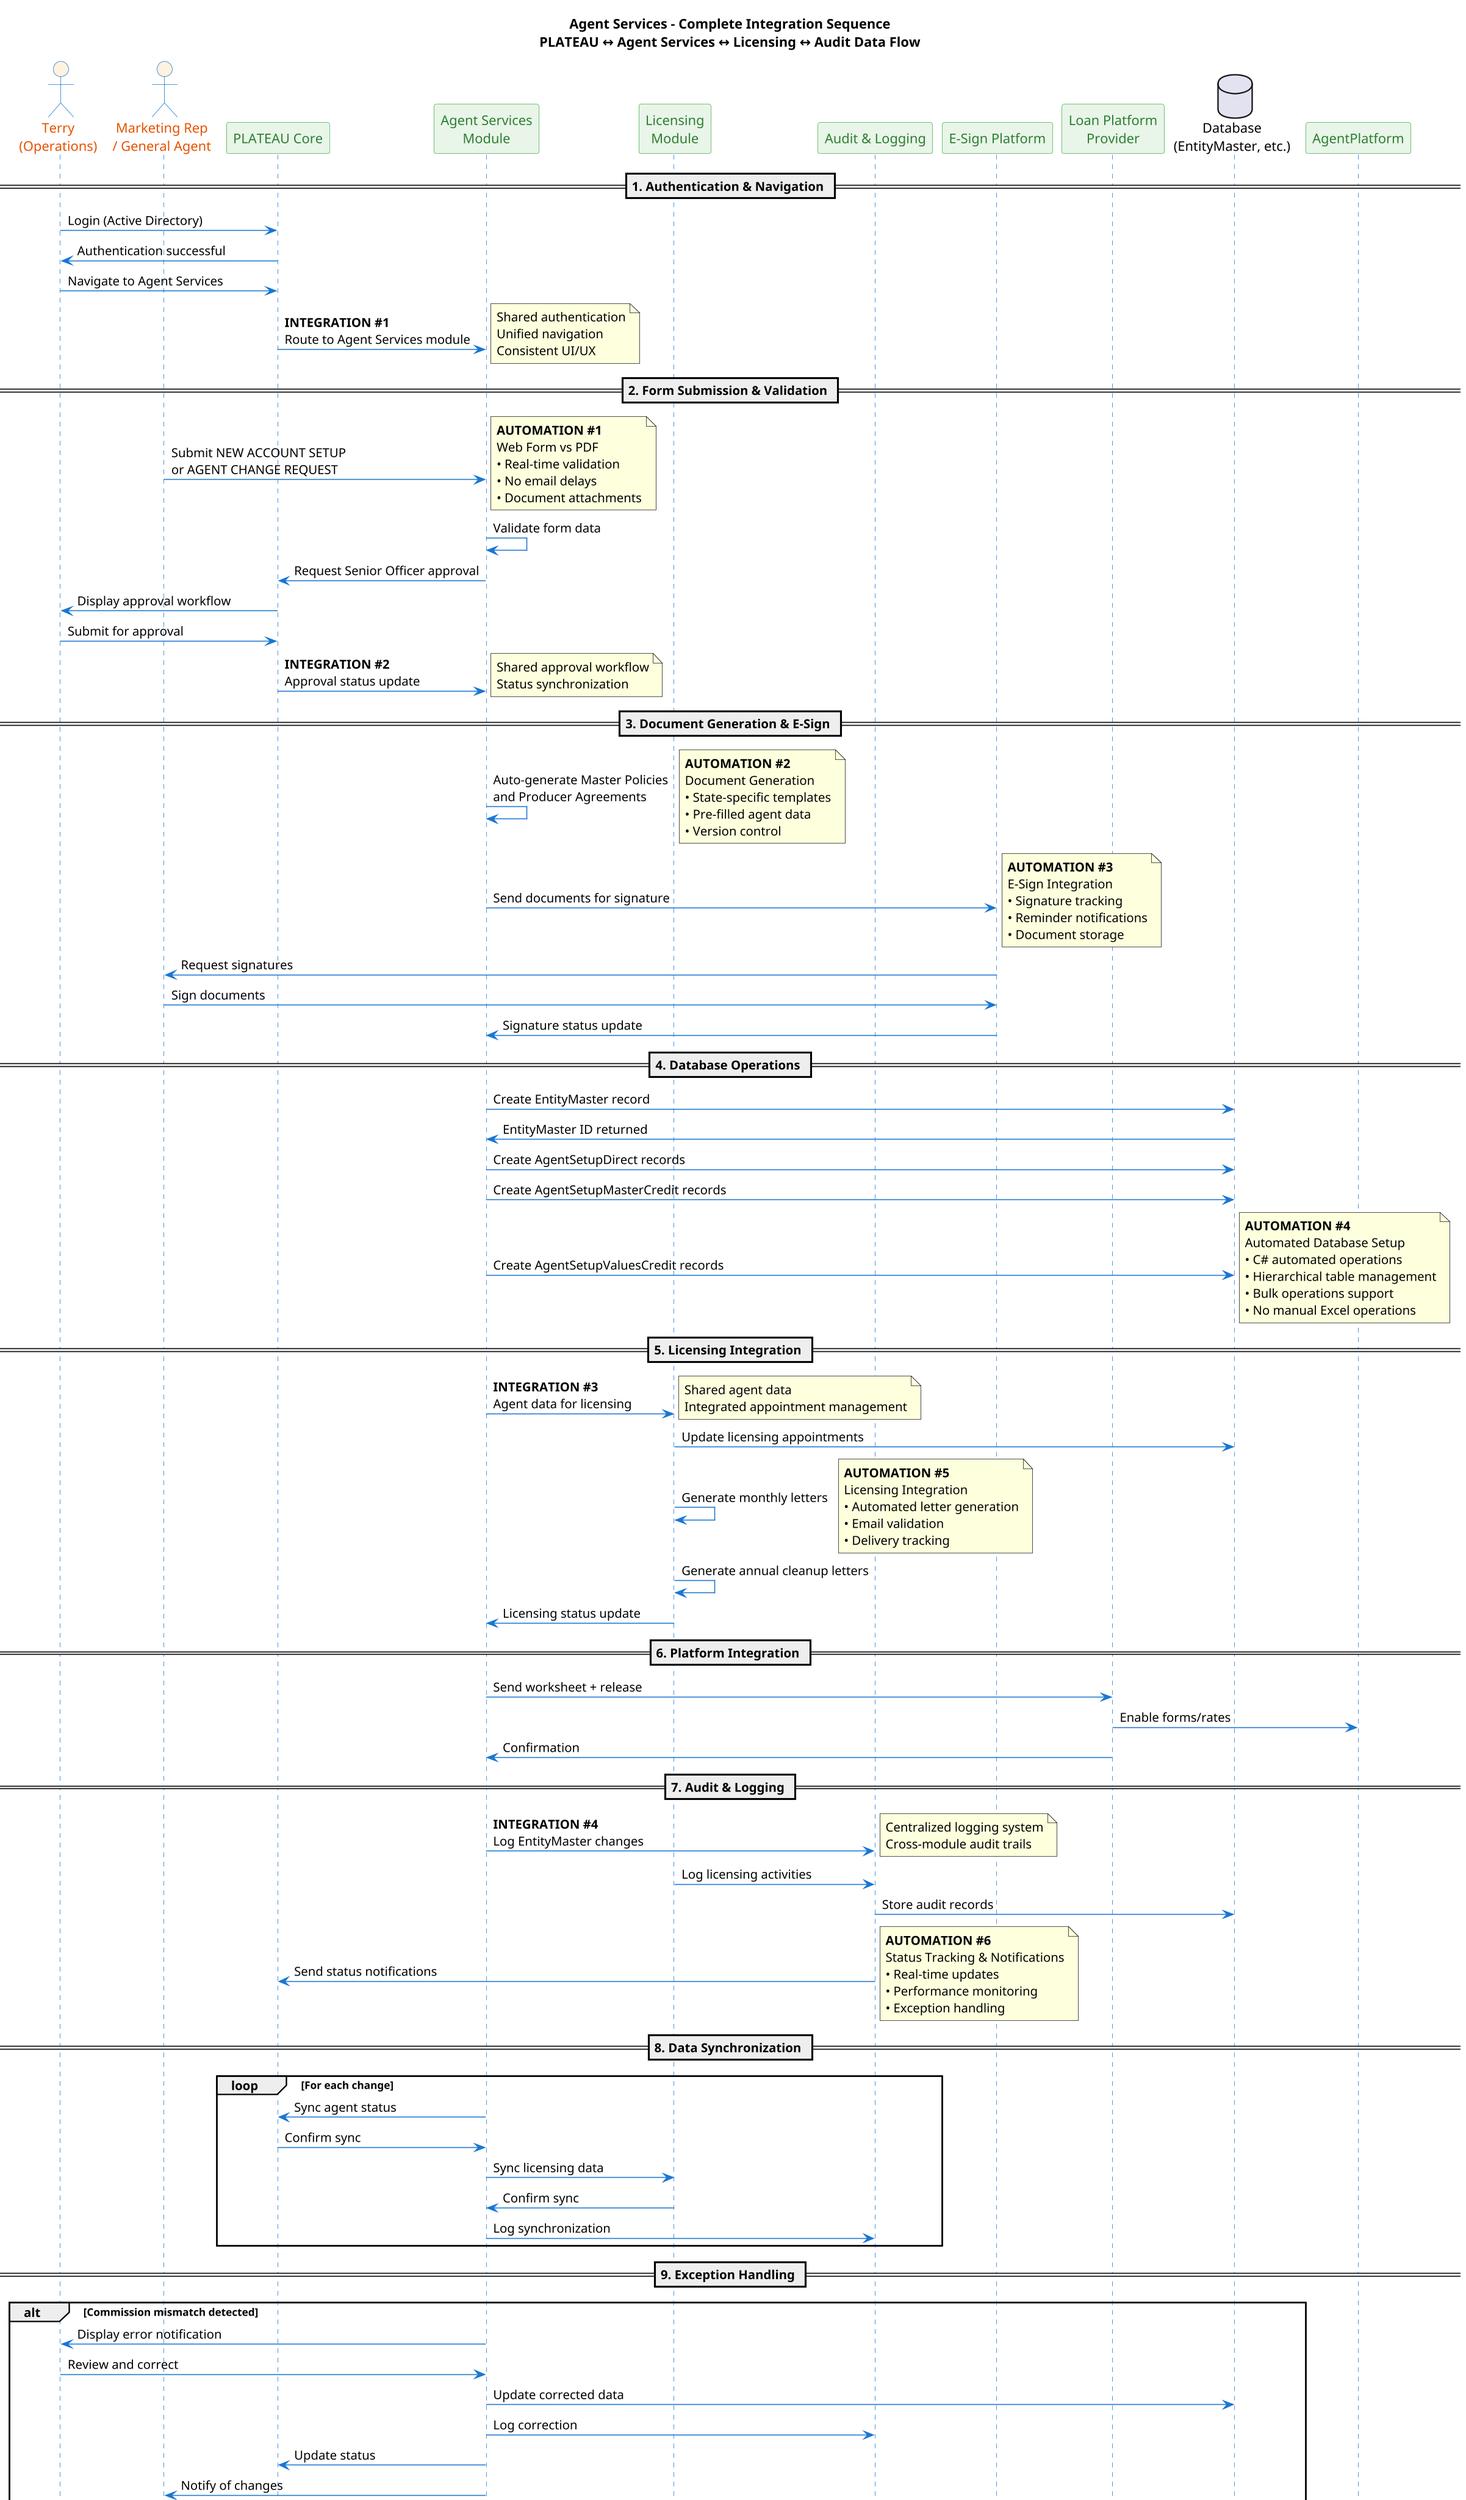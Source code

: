 @startuml
title Agent Services - Complete Integration Sequence\nPLATEAU ↔ Agent Services ↔ Licensing ↔ Audit Data Flow

skinparam dpi 150
skinparam sequence {
  ArrowColor #1976D2
  ActorBorderColor #1976D2
  LifeLineBorderColor #1976D2
  LifeLineBackgroundColor #E8F4FD
  ParticipantBorderColor #4CAF50
  ParticipantBackgroundColor #E8F5E8
  ParticipantFontColor #2E7D32
  ActorBackgroundColor #FFF3E0
  ActorFontColor #E65100
  NoteBackgroundColor #FFF9C4
  NoteBorderColor #F57F17
}

actor "Terry\n(Operations)" as Terry
actor "Marketing Rep\n/ General Agent" as Marketing
participant "PLATEAU Core" as Plateau
participant "Agent Services\nModule" as AgentServices
participant "Licensing\nModule" as Licensing
participant "Audit & Logging" as Audit
participant "E-Sign Platform" as ESign
participant "Loan Platform\nProvider" as LoanPlatform
database "Database\n(EntityMaster, etc.)" as DB

== 1. Authentication & Navigation ==
Terry -> Plateau: Login (Active Directory)
Plateau -> Terry: Authentication successful
Terry -> Plateau: Navigate to Agent Services
Plateau -> AgentServices: **INTEGRATION #1**\nRoute to Agent Services module
note right: Shared authentication\nUnified navigation\nConsistent UI/UX

== 2. Form Submission & Validation ==
Marketing -> AgentServices: Submit NEW ACCOUNT SETUP\nor AGENT CHANGE REQUEST
note right: **AUTOMATION #1**\nWeb Form vs PDF\n• Real-time validation\n• No email delays\n• Document attachments
AgentServices -> AgentServices: Validate form data
AgentServices -> Plateau: Request Senior Officer approval
Plateau -> Terry: Display approval workflow
Terry -> Plateau: Submit for approval
Plateau -> AgentServices: **INTEGRATION #2**\nApproval status update
note right: Shared approval workflow\nStatus synchronization

== 3. Document Generation & E-Sign ==
AgentServices -> AgentServices: Auto-generate Master Policies\nand Producer Agreements
note right: **AUTOMATION #2**\nDocument Generation\n• State-specific templates\n• Pre-filled agent data\n• Version control
AgentServices -> ESign: Send documents for signature
note right: **AUTOMATION #3**\nE-Sign Integration\n• Signature tracking\n• Reminder notifications\n• Document storage
ESign -> Marketing: Request signatures
Marketing -> ESign: Sign documents
ESign -> AgentServices: Signature status update

== 4. Database Operations ==
AgentServices -> DB: Create EntityMaster record
DB -> AgentServices: EntityMaster ID returned
AgentServices -> DB: Create AgentSetupDirect records
AgentServices -> DB: Create AgentSetupMasterCredit records
AgentServices -> DB: Create AgentSetupValuesCredit records
note right: **AUTOMATION #4**\nAutomated Database Setup\n• C# automated operations\n• Hierarchical table management\n• Bulk operations support\n• No manual Excel operations

== 5. Licensing Integration ==
AgentServices -> Licensing: **INTEGRATION #3**\nAgent data for licensing
note right: Shared agent data\nIntegrated appointment management
Licensing -> DB: Update licensing appointments
Licensing -> Licensing: Generate monthly letters
note right: **AUTOMATION #5**\nLicensing Integration\n• Automated letter generation\n• Email validation\n• Delivery tracking
Licensing -> Licensing: Generate annual cleanup letters
Licensing -> AgentServices: Licensing status update

== 6. Platform Integration ==
AgentServices -> LoanPlatform: Send worksheet + release
LoanPlatform -> AgentPlatform: Enable forms/rates
LoanPlatform -> AgentServices: Confirmation

== 7. Audit & Logging ==
AgentServices -> Audit: **INTEGRATION #4**\nLog EntityMaster changes
note right: Centralized logging system\nCross-module audit trails
Licensing -> Audit: Log licensing activities
Audit -> DB: Store audit records
Audit -> Plateau: Send status notifications
note right: **AUTOMATION #6**\nStatus Tracking & Notifications\n• Real-time updates\n• Performance monitoring\n• Exception handling

== 8. Data Synchronization ==
loop For each change
  AgentServices -> Plateau: Sync agent status
  Plateau -> AgentServices: Confirm sync
  AgentServices -> Licensing: Sync licensing data
  Licensing -> AgentServices: Confirm sync
  AgentServices -> Audit: Log synchronization
end

== 9. Exception Handling ==
alt Commission mismatch detected
  AgentServices -> Terry: Display error notification
  Terry -> AgentServices: Review and correct
  AgentServices -> DB: Update corrected data
  AgentServices -> Audit: Log correction
  AgentServices -> Plateau: Update status
  AgentServices -> Marketing: Notify of changes
end

== 10. Report Processing & Final Setup ==
AgentServices -> AgentServices: Wait for first monthly report
AgentServices -> DB: Query agent setup status
DB -> AgentServices: Return setup data
alt First report received
  AgentServices -> AgentServices: Complete agent configuration
  AgentServices -> DB: Update all plan tables
  AgentServices -> Audit: Log completion
  AgentServices -> Plateau: Update final status (ACTIVE)
else No report received
  AgentServices -> AgentServices: Remain PENDING
  AgentServices -> Audit: Log pending status
end

== 11. Additional Process Elements ==
note over AgentServices, LoanPlatform: **Additional Process Elements**\n• Agent Change Requests\n• Reinsurance Agreements\n• Retro Agreements\n• Certificate Management\n• Rate Maintenance\n• Filing Process

@enduml
